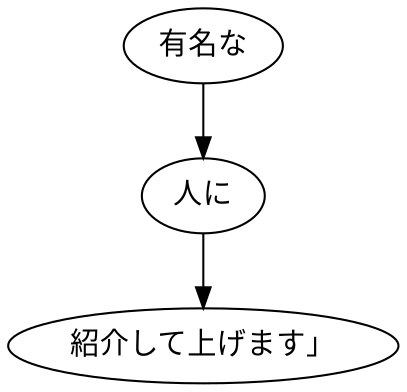 digraph graph9057 {
	node0 [label="有名な"];
	node1 [label="人に"];
	node2 [label="紹介して上げます」"];
	node0 -> node1;
	node1 -> node2;
}

